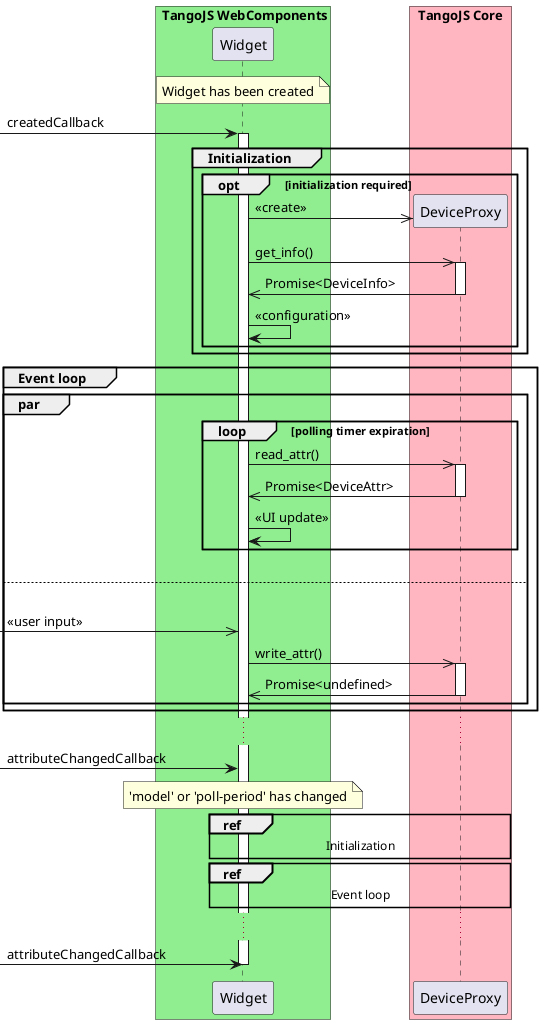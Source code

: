@startuml

participant Widget
participant DeviceProxy

box " TangoJS WebComponents" #LightGreen
  participant Widget
end box

box "TangoJS Core" #LightPink
  participant DeviceProxy
end box

note over Widget: Widget has been created

[-> Widget: createdCallback
activate Widget

group Initialization
opt initialization required
  create DeviceProxy
  Widget ->> DeviceProxy: << create >>

  Widget ->> DeviceProxy: get_info()
  activate DeviceProxy

  DeviceProxy ->> Widget: Promise<DeviceInfo>
  deactivate DeviceProxy

  Widget -> Widget: << configuration >>
end
end


group Event loop
par

  loop polling timer expiration
    Widget ->> DeviceProxy: read_attr()
    activate DeviceProxy

    DeviceProxy ->> Widget: Promise<DeviceAttr>
    deactivate DeviceProxy

    Widget -> Widget: << UI update >>
  end

  |||

else

  |||

  [->>Widget: << user input >>
  Widget ->> DeviceProxy: write_attr()
  activate DeviceProxy
  DeviceProxy ->> Widget: Promise<undefined>
  deactivate DeviceProxy

end
end

...

[-> Widget: attributeChangedCallback

note over Widget: 'model' or 'poll-period' has changed

ref over Widget, DeviceProxy: Initialization
ref over Widget, DeviceProxy: Event loop

...

[-> Widget: attributeChangedCallback

deactivate Widget

@enduml
